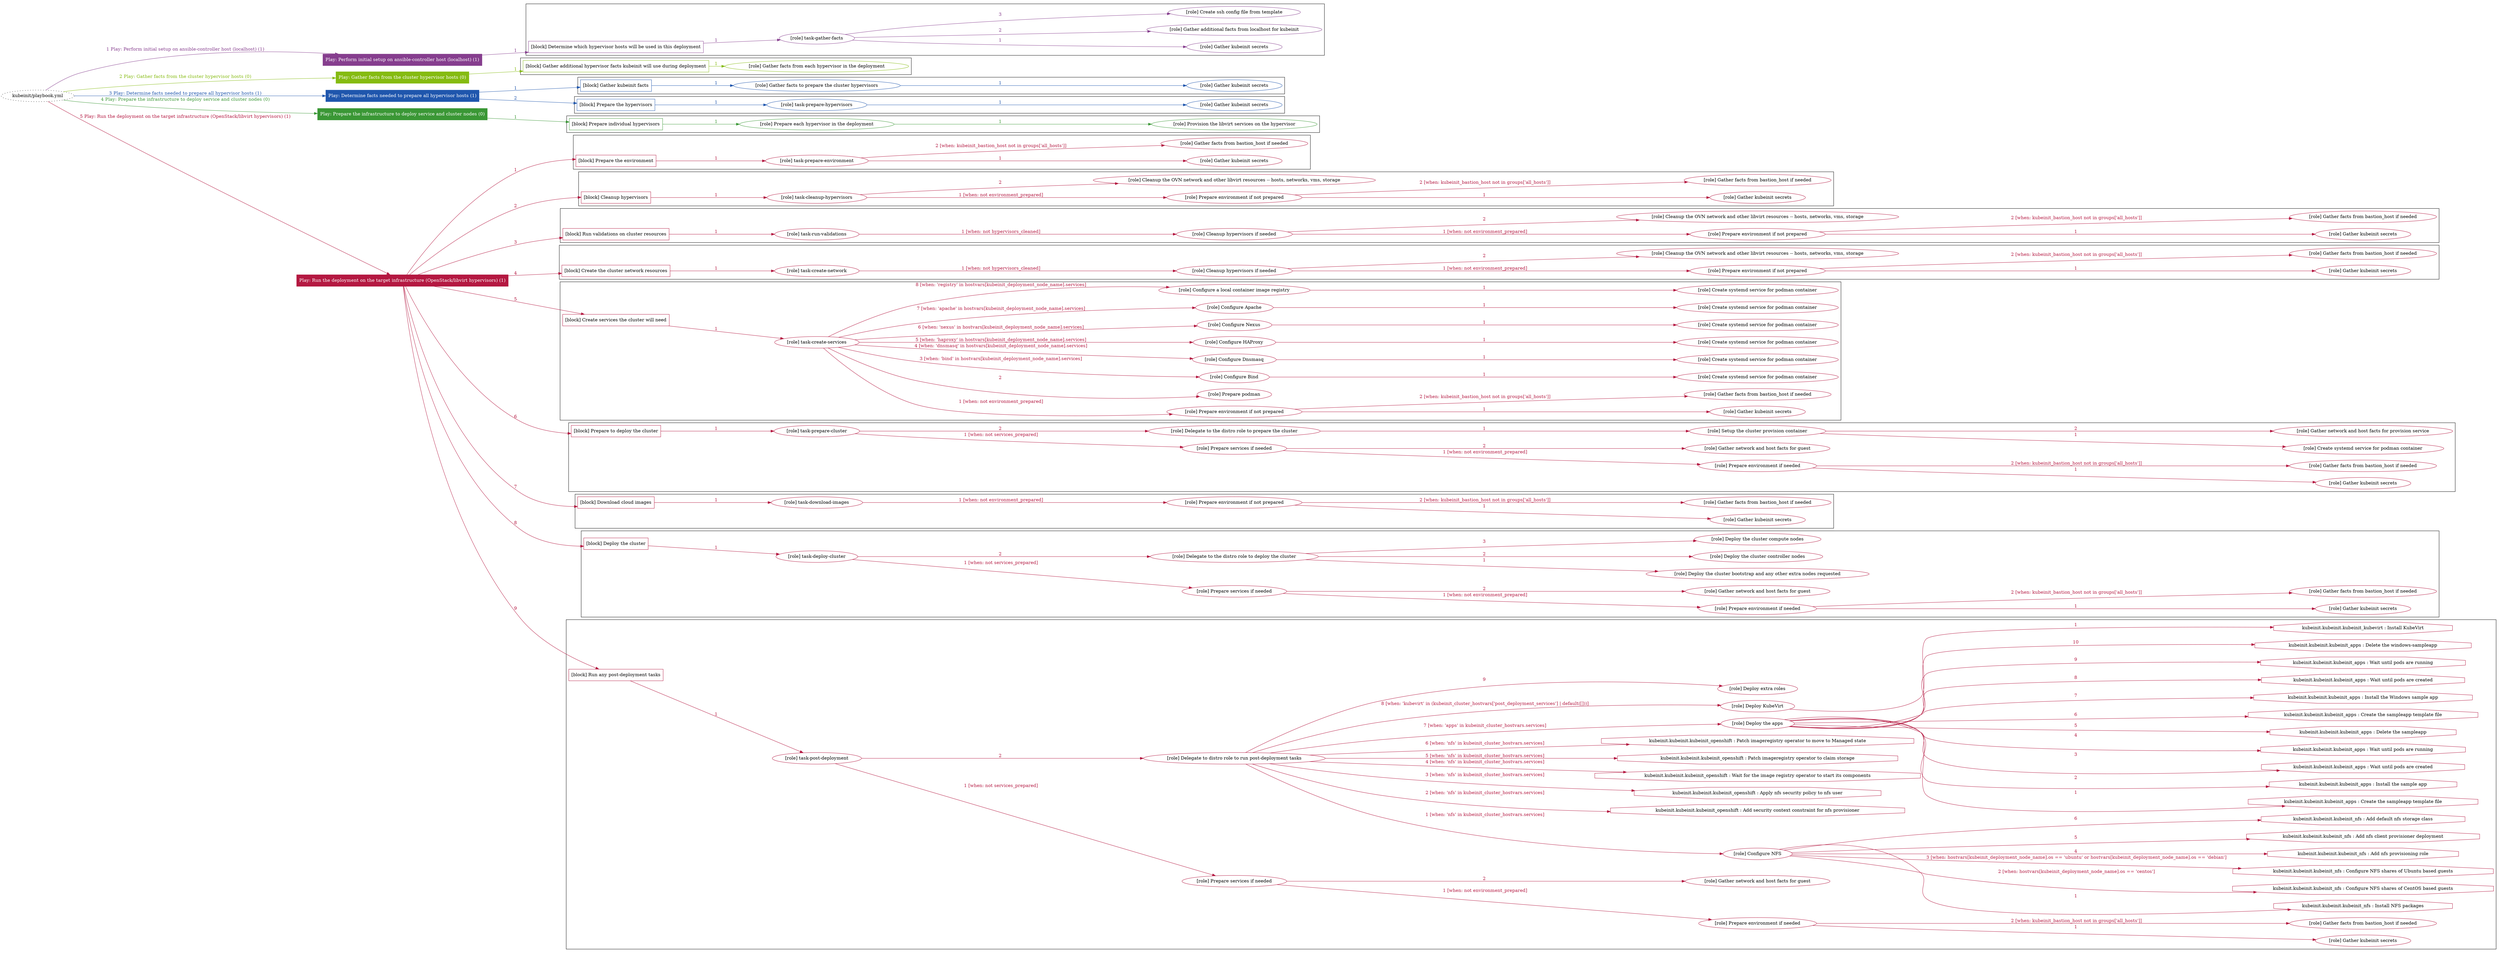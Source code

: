 digraph {
	graph [concentrate=true ordering=in rankdir=LR ratio=fill]
	edge [esep=5 sep=10]
	"kubeinit/playbook.yml" [URL="/home/runner/work/kubeinit/kubeinit/kubeinit/playbook.yml" id=playbook_27244638 style=dotted]
	"kubeinit/playbook.yml" -> play_de355a22 [label="1 Play: Perform initial setup on ansible-controller host (localhost) (1)" color="#863e8e" fontcolor="#863e8e" id=edge_play_de355a22 labeltooltip="1 Play: Perform initial setup on ansible-controller host (localhost) (1)" tooltip="1 Play: Perform initial setup on ansible-controller host (localhost) (1)"]
	subgraph "Play: Perform initial setup on ansible-controller host (localhost) (1)" {
		play_de355a22 [label="Play: Perform initial setup on ansible-controller host (localhost) (1)" URL="/home/runner/work/kubeinit/kubeinit/kubeinit/playbook.yml" color="#863e8e" fontcolor="#ffffff" id=play_de355a22 shape=box style=filled tooltip=localhost]
		play_de355a22 -> block_09d7fb5d [label=1 color="#863e8e" fontcolor="#863e8e" id=edge_block_09d7fb5d labeltooltip=1 tooltip=1]
		subgraph cluster_block_09d7fb5d {
			block_09d7fb5d [label="[block] Determine which hypervisor hosts will be used in this deployment" URL="/home/runner/work/kubeinit/kubeinit/kubeinit/playbook.yml" color="#863e8e" id=block_09d7fb5d labeltooltip="Determine which hypervisor hosts will be used in this deployment" shape=box tooltip="Determine which hypervisor hosts will be used in this deployment"]
			block_09d7fb5d -> role_9bbf6c99 [label="1 " color="#863e8e" fontcolor="#863e8e" id=edge_role_9bbf6c99 labeltooltip="1 " tooltip="1 "]
			subgraph "task-gather-facts" {
				role_9bbf6c99 [label="[role] task-gather-facts" URL="/home/runner/work/kubeinit/kubeinit/kubeinit/playbook.yml" color="#863e8e" id=role_9bbf6c99 tooltip="task-gather-facts"]
				role_9bbf6c99 -> role_e2190391 [label="1 " color="#863e8e" fontcolor="#863e8e" id=edge_role_e2190391 labeltooltip="1 " tooltip="1 "]
				subgraph "Gather kubeinit secrets" {
					role_e2190391 [label="[role] Gather kubeinit secrets" URL="/home/runner/.ansible/collections/ansible_collections/kubeinit/kubeinit/roles/kubeinit_prepare/tasks/build_hypervisors_group.yml" color="#863e8e" id=role_e2190391 tooltip="Gather kubeinit secrets"]
				}
				role_9bbf6c99 -> role_9ef3b4c6 [label="2 " color="#863e8e" fontcolor="#863e8e" id=edge_role_9ef3b4c6 labeltooltip="2 " tooltip="2 "]
				subgraph "Gather additional facts from localhost for kubeinit" {
					role_9ef3b4c6 [label="[role] Gather additional facts from localhost for kubeinit" URL="/home/runner/.ansible/collections/ansible_collections/kubeinit/kubeinit/roles/kubeinit_prepare/tasks/build_hypervisors_group.yml" color="#863e8e" id=role_9ef3b4c6 tooltip="Gather additional facts from localhost for kubeinit"]
				}
				role_9bbf6c99 -> role_eeef96a3 [label="3 " color="#863e8e" fontcolor="#863e8e" id=edge_role_eeef96a3 labeltooltip="3 " tooltip="3 "]
				subgraph "Create ssh config file from template" {
					role_eeef96a3 [label="[role] Create ssh config file from template" URL="/home/runner/.ansible/collections/ansible_collections/kubeinit/kubeinit/roles/kubeinit_prepare/tasks/build_hypervisors_group.yml" color="#863e8e" id=role_eeef96a3 tooltip="Create ssh config file from template"]
				}
			}
		}
	}
	"kubeinit/playbook.yml" -> play_0960af1c [label="2 Play: Gather facts from the cluster hypervisor hosts (0)" color="#85bb11" fontcolor="#85bb11" id=edge_play_0960af1c labeltooltip="2 Play: Gather facts from the cluster hypervisor hosts (0)" tooltip="2 Play: Gather facts from the cluster hypervisor hosts (0)"]
	subgraph "Play: Gather facts from the cluster hypervisor hosts (0)" {
		play_0960af1c [label="Play: Gather facts from the cluster hypervisor hosts (0)" URL="/home/runner/work/kubeinit/kubeinit/kubeinit/playbook.yml" color="#85bb11" fontcolor="#ffffff" id=play_0960af1c shape=box style=filled tooltip="Play: Gather facts from the cluster hypervisor hosts (0)"]
		play_0960af1c -> block_d188096c [label=1 color="#85bb11" fontcolor="#85bb11" id=edge_block_d188096c labeltooltip=1 tooltip=1]
		subgraph cluster_block_d188096c {
			block_d188096c [label="[block] Gather additional hypervisor facts kubeinit will use during deployment" URL="/home/runner/work/kubeinit/kubeinit/kubeinit/playbook.yml" color="#85bb11" id=block_d188096c labeltooltip="Gather additional hypervisor facts kubeinit will use during deployment" shape=box tooltip="Gather additional hypervisor facts kubeinit will use during deployment"]
			block_d188096c -> role_2fdc531e [label="1 " color="#85bb11" fontcolor="#85bb11" id=edge_role_2fdc531e labeltooltip="1 " tooltip="1 "]
			subgraph "Gather facts from each hypervisor in the deployment" {
				role_2fdc531e [label="[role] Gather facts from each hypervisor in the deployment" URL="/home/runner/work/kubeinit/kubeinit/kubeinit/playbook.yml" color="#85bb11" id=role_2fdc531e tooltip="Gather facts from each hypervisor in the deployment"]
			}
		}
	}
	"kubeinit/playbook.yml" -> play_182f92a8 [label="3 Play: Determine facts needed to prepare all hypervisor hosts (1)" color="#1f56ad" fontcolor="#1f56ad" id=edge_play_182f92a8 labeltooltip="3 Play: Determine facts needed to prepare all hypervisor hosts (1)" tooltip="3 Play: Determine facts needed to prepare all hypervisor hosts (1)"]
	subgraph "Play: Determine facts needed to prepare all hypervisor hosts (1)" {
		play_182f92a8 [label="Play: Determine facts needed to prepare all hypervisor hosts (1)" URL="/home/runner/work/kubeinit/kubeinit/kubeinit/playbook.yml" color="#1f56ad" fontcolor="#ffffff" id=play_182f92a8 shape=box style=filled tooltip=localhost]
		play_182f92a8 -> block_cdecf94f [label=1 color="#1f56ad" fontcolor="#1f56ad" id=edge_block_cdecf94f labeltooltip=1 tooltip=1]
		subgraph cluster_block_cdecf94f {
			block_cdecf94f [label="[block] Gather kubeinit facts" URL="/home/runner/work/kubeinit/kubeinit/kubeinit/playbook.yml" color="#1f56ad" id=block_cdecf94f labeltooltip="Gather kubeinit facts" shape=box tooltip="Gather kubeinit facts"]
			block_cdecf94f -> role_ab443f82 [label="1 " color="#1f56ad" fontcolor="#1f56ad" id=edge_role_ab443f82 labeltooltip="1 " tooltip="1 "]
			subgraph "Gather facts to prepare the cluster hypervisors" {
				role_ab443f82 [label="[role] Gather facts to prepare the cluster hypervisors" URL="/home/runner/work/kubeinit/kubeinit/kubeinit/playbook.yml" color="#1f56ad" id=role_ab443f82 tooltip="Gather facts to prepare the cluster hypervisors"]
				role_ab443f82 -> role_7eca9d90 [label="1 " color="#1f56ad" fontcolor="#1f56ad" id=edge_role_7eca9d90 labeltooltip="1 " tooltip="1 "]
				subgraph "Gather kubeinit secrets" {
					role_7eca9d90 [label="[role] Gather kubeinit secrets" URL="/home/runner/.ansible/collections/ansible_collections/kubeinit/kubeinit/roles/kubeinit_prepare/tasks/gather_kubeinit_facts.yml" color="#1f56ad" id=role_7eca9d90 tooltip="Gather kubeinit secrets"]
				}
			}
		}
		play_182f92a8 -> block_3ab26c14 [label=2 color="#1f56ad" fontcolor="#1f56ad" id=edge_block_3ab26c14 labeltooltip=2 tooltip=2]
		subgraph cluster_block_3ab26c14 {
			block_3ab26c14 [label="[block] Prepare the hypervisors" URL="/home/runner/work/kubeinit/kubeinit/kubeinit/playbook.yml" color="#1f56ad" id=block_3ab26c14 labeltooltip="Prepare the hypervisors" shape=box tooltip="Prepare the hypervisors"]
			block_3ab26c14 -> role_55b599f2 [label="1 " color="#1f56ad" fontcolor="#1f56ad" id=edge_role_55b599f2 labeltooltip="1 " tooltip="1 "]
			subgraph "task-prepare-hypervisors" {
				role_55b599f2 [label="[role] task-prepare-hypervisors" URL="/home/runner/work/kubeinit/kubeinit/kubeinit/playbook.yml" color="#1f56ad" id=role_55b599f2 tooltip="task-prepare-hypervisors"]
				role_55b599f2 -> role_a9a03c20 [label="1 " color="#1f56ad" fontcolor="#1f56ad" id=edge_role_a9a03c20 labeltooltip="1 " tooltip="1 "]
				subgraph "Gather kubeinit secrets" {
					role_a9a03c20 [label="[role] Gather kubeinit secrets" URL="/home/runner/.ansible/collections/ansible_collections/kubeinit/kubeinit/roles/kubeinit_prepare/tasks/gather_kubeinit_facts.yml" color="#1f56ad" id=role_a9a03c20 tooltip="Gather kubeinit secrets"]
				}
			}
		}
	}
	"kubeinit/playbook.yml" -> play_074f711b [label="4 Play: Prepare the infrastructure to deploy service and cluster nodes (0)" color="#3a9735" fontcolor="#3a9735" id=edge_play_074f711b labeltooltip="4 Play: Prepare the infrastructure to deploy service and cluster nodes (0)" tooltip="4 Play: Prepare the infrastructure to deploy service and cluster nodes (0)"]
	subgraph "Play: Prepare the infrastructure to deploy service and cluster nodes (0)" {
		play_074f711b [label="Play: Prepare the infrastructure to deploy service and cluster nodes (0)" URL="/home/runner/work/kubeinit/kubeinit/kubeinit/playbook.yml" color="#3a9735" fontcolor="#ffffff" id=play_074f711b shape=box style=filled tooltip="Play: Prepare the infrastructure to deploy service and cluster nodes (0)"]
		play_074f711b -> block_7d0ef28a [label=1 color="#3a9735" fontcolor="#3a9735" id=edge_block_7d0ef28a labeltooltip=1 tooltip=1]
		subgraph cluster_block_7d0ef28a {
			block_7d0ef28a [label="[block] Prepare individual hypervisors" URL="/home/runner/work/kubeinit/kubeinit/kubeinit/playbook.yml" color="#3a9735" id=block_7d0ef28a labeltooltip="Prepare individual hypervisors" shape=box tooltip="Prepare individual hypervisors"]
			block_7d0ef28a -> role_a56a11c9 [label="1 " color="#3a9735" fontcolor="#3a9735" id=edge_role_a56a11c9 labeltooltip="1 " tooltip="1 "]
			subgraph "Prepare each hypervisor in the deployment" {
				role_a56a11c9 [label="[role] Prepare each hypervisor in the deployment" URL="/home/runner/work/kubeinit/kubeinit/kubeinit/playbook.yml" color="#3a9735" id=role_a56a11c9 tooltip="Prepare each hypervisor in the deployment"]
				role_a56a11c9 -> role_72b134c6 [label="1 " color="#3a9735" fontcolor="#3a9735" id=edge_role_72b134c6 labeltooltip="1 " tooltip="1 "]
				subgraph "Provision the libvirt services on the hypervisor" {
					role_72b134c6 [label="[role] Provision the libvirt services on the hypervisor" URL="/home/runner/.ansible/collections/ansible_collections/kubeinit/kubeinit/roles/kubeinit_prepare/tasks/prepare_hypervisor.yml" color="#3a9735" id=role_72b134c6 tooltip="Provision the libvirt services on the hypervisor"]
				}
			}
		}
	}
	"kubeinit/playbook.yml" -> play_2c4987fd [label="5 Play: Run the deployment on the target infrastructure (OpenStack/libvirt hypervisors) (1)" color="#b41841" fontcolor="#b41841" id=edge_play_2c4987fd labeltooltip="5 Play: Run the deployment on the target infrastructure (OpenStack/libvirt hypervisors) (1)" tooltip="5 Play: Run the deployment on the target infrastructure (OpenStack/libvirt hypervisors) (1)"]
	subgraph "Play: Run the deployment on the target infrastructure (OpenStack/libvirt hypervisors) (1)" {
		play_2c4987fd [label="Play: Run the deployment on the target infrastructure (OpenStack/libvirt hypervisors) (1)" URL="/home/runner/work/kubeinit/kubeinit/kubeinit/playbook.yml" color="#b41841" fontcolor="#ffffff" id=play_2c4987fd shape=box style=filled tooltip=localhost]
		play_2c4987fd -> block_4a231a97 [label=1 color="#b41841" fontcolor="#b41841" id=edge_block_4a231a97 labeltooltip=1 tooltip=1]
		subgraph cluster_block_4a231a97 {
			block_4a231a97 [label="[block] Prepare the environment" URL="/home/runner/work/kubeinit/kubeinit/kubeinit/playbook.yml" color="#b41841" id=block_4a231a97 labeltooltip="Prepare the environment" shape=box tooltip="Prepare the environment"]
			block_4a231a97 -> role_df84a50d [label="1 " color="#b41841" fontcolor="#b41841" id=edge_role_df84a50d labeltooltip="1 " tooltip="1 "]
			subgraph "task-prepare-environment" {
				role_df84a50d [label="[role] task-prepare-environment" URL="/home/runner/work/kubeinit/kubeinit/kubeinit/playbook.yml" color="#b41841" id=role_df84a50d tooltip="task-prepare-environment"]
				role_df84a50d -> role_ada64577 [label="1 " color="#b41841" fontcolor="#b41841" id=edge_role_ada64577 labeltooltip="1 " tooltip="1 "]
				subgraph "Gather kubeinit secrets" {
					role_ada64577 [label="[role] Gather kubeinit secrets" URL="/home/runner/.ansible/collections/ansible_collections/kubeinit/kubeinit/roles/kubeinit_prepare/tasks/gather_kubeinit_facts.yml" color="#b41841" id=role_ada64577 tooltip="Gather kubeinit secrets"]
				}
				role_df84a50d -> role_0562abf6 [label="2 [when: kubeinit_bastion_host not in groups['all_hosts']]" color="#b41841" fontcolor="#b41841" id=edge_role_0562abf6 labeltooltip="2 [when: kubeinit_bastion_host not in groups['all_hosts']]" tooltip="2 [when: kubeinit_bastion_host not in groups['all_hosts']]"]
				subgraph "Gather facts from bastion_host if needed" {
					role_0562abf6 [label="[role] Gather facts from bastion_host if needed" URL="/home/runner/.ansible/collections/ansible_collections/kubeinit/kubeinit/roles/kubeinit_prepare/tasks/main.yml" color="#b41841" id=role_0562abf6 tooltip="Gather facts from bastion_host if needed"]
				}
			}
		}
		play_2c4987fd -> block_25a432fb [label=2 color="#b41841" fontcolor="#b41841" id=edge_block_25a432fb labeltooltip=2 tooltip=2]
		subgraph cluster_block_25a432fb {
			block_25a432fb [label="[block] Cleanup hypervisors" URL="/home/runner/work/kubeinit/kubeinit/kubeinit/playbook.yml" color="#b41841" id=block_25a432fb labeltooltip="Cleanup hypervisors" shape=box tooltip="Cleanup hypervisors"]
			block_25a432fb -> role_6e4acecf [label="1 " color="#b41841" fontcolor="#b41841" id=edge_role_6e4acecf labeltooltip="1 " tooltip="1 "]
			subgraph "task-cleanup-hypervisors" {
				role_6e4acecf [label="[role] task-cleanup-hypervisors" URL="/home/runner/work/kubeinit/kubeinit/kubeinit/playbook.yml" color="#b41841" id=role_6e4acecf tooltip="task-cleanup-hypervisors"]
				role_6e4acecf -> role_465e80e1 [label="1 [when: not environment_prepared]" color="#b41841" fontcolor="#b41841" id=edge_role_465e80e1 labeltooltip="1 [when: not environment_prepared]" tooltip="1 [when: not environment_prepared]"]
				subgraph "Prepare environment if not prepared" {
					role_465e80e1 [label="[role] Prepare environment if not prepared" URL="/home/runner/.ansible/collections/ansible_collections/kubeinit/kubeinit/roles/kubeinit_libvirt/tasks/cleanup_hypervisors.yml" color="#b41841" id=role_465e80e1 tooltip="Prepare environment if not prepared"]
					role_465e80e1 -> role_6c68a266 [label="1 " color="#b41841" fontcolor="#b41841" id=edge_role_6c68a266 labeltooltip="1 " tooltip="1 "]
					subgraph "Gather kubeinit secrets" {
						role_6c68a266 [label="[role] Gather kubeinit secrets" URL="/home/runner/.ansible/collections/ansible_collections/kubeinit/kubeinit/roles/kubeinit_prepare/tasks/gather_kubeinit_facts.yml" color="#b41841" id=role_6c68a266 tooltip="Gather kubeinit secrets"]
					}
					role_465e80e1 -> role_de66b2ee [label="2 [when: kubeinit_bastion_host not in groups['all_hosts']]" color="#b41841" fontcolor="#b41841" id=edge_role_de66b2ee labeltooltip="2 [when: kubeinit_bastion_host not in groups['all_hosts']]" tooltip="2 [when: kubeinit_bastion_host not in groups['all_hosts']]"]
					subgraph "Gather facts from bastion_host if needed" {
						role_de66b2ee [label="[role] Gather facts from bastion_host if needed" URL="/home/runner/.ansible/collections/ansible_collections/kubeinit/kubeinit/roles/kubeinit_prepare/tasks/main.yml" color="#b41841" id=role_de66b2ee tooltip="Gather facts from bastion_host if needed"]
					}
				}
				role_6e4acecf -> role_ce180b33 [label="2 " color="#b41841" fontcolor="#b41841" id=edge_role_ce180b33 labeltooltip="2 " tooltip="2 "]
				subgraph "Cleanup the OVN network and other libvirt resources -- hosts, networks, vms, storage" {
					role_ce180b33 [label="[role] Cleanup the OVN network and other libvirt resources -- hosts, networks, vms, storage" URL="/home/runner/.ansible/collections/ansible_collections/kubeinit/kubeinit/roles/kubeinit_libvirt/tasks/cleanup_hypervisors.yml" color="#b41841" id=role_ce180b33 tooltip="Cleanup the OVN network and other libvirt resources -- hosts, networks, vms, storage"]
				}
			}
		}
		play_2c4987fd -> block_8d3ff471 [label=3 color="#b41841" fontcolor="#b41841" id=edge_block_8d3ff471 labeltooltip=3 tooltip=3]
		subgraph cluster_block_8d3ff471 {
			block_8d3ff471 [label="[block] Run validations on cluster resources" URL="/home/runner/work/kubeinit/kubeinit/kubeinit/playbook.yml" color="#b41841" id=block_8d3ff471 labeltooltip="Run validations on cluster resources" shape=box tooltip="Run validations on cluster resources"]
			block_8d3ff471 -> role_c91940b5 [label="1 " color="#b41841" fontcolor="#b41841" id=edge_role_c91940b5 labeltooltip="1 " tooltip="1 "]
			subgraph "task-run-validations" {
				role_c91940b5 [label="[role] task-run-validations" URL="/home/runner/work/kubeinit/kubeinit/kubeinit/playbook.yml" color="#b41841" id=role_c91940b5 tooltip="task-run-validations"]
				role_c91940b5 -> role_8483b36b [label="1 [when: not hypervisors_cleaned]" color="#b41841" fontcolor="#b41841" id=edge_role_8483b36b labeltooltip="1 [when: not hypervisors_cleaned]" tooltip="1 [when: not hypervisors_cleaned]"]
				subgraph "Cleanup hypervisors if needed" {
					role_8483b36b [label="[role] Cleanup hypervisors if needed" URL="/home/runner/.ansible/collections/ansible_collections/kubeinit/kubeinit/roles/kubeinit_validations/tasks/main.yml" color="#b41841" id=role_8483b36b tooltip="Cleanup hypervisors if needed"]
					role_8483b36b -> role_2f8cedb8 [label="1 [when: not environment_prepared]" color="#b41841" fontcolor="#b41841" id=edge_role_2f8cedb8 labeltooltip="1 [when: not environment_prepared]" tooltip="1 [when: not environment_prepared]"]
					subgraph "Prepare environment if not prepared" {
						role_2f8cedb8 [label="[role] Prepare environment if not prepared" URL="/home/runner/.ansible/collections/ansible_collections/kubeinit/kubeinit/roles/kubeinit_libvirt/tasks/cleanup_hypervisors.yml" color="#b41841" id=role_2f8cedb8 tooltip="Prepare environment if not prepared"]
						role_2f8cedb8 -> role_5a5fa704 [label="1 " color="#b41841" fontcolor="#b41841" id=edge_role_5a5fa704 labeltooltip="1 " tooltip="1 "]
						subgraph "Gather kubeinit secrets" {
							role_5a5fa704 [label="[role] Gather kubeinit secrets" URL="/home/runner/.ansible/collections/ansible_collections/kubeinit/kubeinit/roles/kubeinit_prepare/tasks/gather_kubeinit_facts.yml" color="#b41841" id=role_5a5fa704 tooltip="Gather kubeinit secrets"]
						}
						role_2f8cedb8 -> role_1f4c6166 [label="2 [when: kubeinit_bastion_host not in groups['all_hosts']]" color="#b41841" fontcolor="#b41841" id=edge_role_1f4c6166 labeltooltip="2 [when: kubeinit_bastion_host not in groups['all_hosts']]" tooltip="2 [when: kubeinit_bastion_host not in groups['all_hosts']]"]
						subgraph "Gather facts from bastion_host if needed" {
							role_1f4c6166 [label="[role] Gather facts from bastion_host if needed" URL="/home/runner/.ansible/collections/ansible_collections/kubeinit/kubeinit/roles/kubeinit_prepare/tasks/main.yml" color="#b41841" id=role_1f4c6166 tooltip="Gather facts from bastion_host if needed"]
						}
					}
					role_8483b36b -> role_d7b71dc4 [label="2 " color="#b41841" fontcolor="#b41841" id=edge_role_d7b71dc4 labeltooltip="2 " tooltip="2 "]
					subgraph "Cleanup the OVN network and other libvirt resources -- hosts, networks, vms, storage" {
						role_d7b71dc4 [label="[role] Cleanup the OVN network and other libvirt resources -- hosts, networks, vms, storage" URL="/home/runner/.ansible/collections/ansible_collections/kubeinit/kubeinit/roles/kubeinit_libvirt/tasks/cleanup_hypervisors.yml" color="#b41841" id=role_d7b71dc4 tooltip="Cleanup the OVN network and other libvirt resources -- hosts, networks, vms, storage"]
					}
				}
			}
		}
		play_2c4987fd -> block_9b2986e9 [label=4 color="#b41841" fontcolor="#b41841" id=edge_block_9b2986e9 labeltooltip=4 tooltip=4]
		subgraph cluster_block_9b2986e9 {
			block_9b2986e9 [label="[block] Create the cluster network resources" URL="/home/runner/work/kubeinit/kubeinit/kubeinit/playbook.yml" color="#b41841" id=block_9b2986e9 labeltooltip="Create the cluster network resources" shape=box tooltip="Create the cluster network resources"]
			block_9b2986e9 -> role_8b62be31 [label="1 " color="#b41841" fontcolor="#b41841" id=edge_role_8b62be31 labeltooltip="1 " tooltip="1 "]
			subgraph "task-create-network" {
				role_8b62be31 [label="[role] task-create-network" URL="/home/runner/work/kubeinit/kubeinit/kubeinit/playbook.yml" color="#b41841" id=role_8b62be31 tooltip="task-create-network"]
				role_8b62be31 -> role_dfc882a3 [label="1 [when: not hypervisors_cleaned]" color="#b41841" fontcolor="#b41841" id=edge_role_dfc882a3 labeltooltip="1 [when: not hypervisors_cleaned]" tooltip="1 [when: not hypervisors_cleaned]"]
				subgraph "Cleanup hypervisors if needed" {
					role_dfc882a3 [label="[role] Cleanup hypervisors if needed" URL="/home/runner/.ansible/collections/ansible_collections/kubeinit/kubeinit/roles/kubeinit_libvirt/tasks/create_network.yml" color="#b41841" id=role_dfc882a3 tooltip="Cleanup hypervisors if needed"]
					role_dfc882a3 -> role_ff35d5bc [label="1 [when: not environment_prepared]" color="#b41841" fontcolor="#b41841" id=edge_role_ff35d5bc labeltooltip="1 [when: not environment_prepared]" tooltip="1 [when: not environment_prepared]"]
					subgraph "Prepare environment if not prepared" {
						role_ff35d5bc [label="[role] Prepare environment if not prepared" URL="/home/runner/.ansible/collections/ansible_collections/kubeinit/kubeinit/roles/kubeinit_libvirt/tasks/cleanup_hypervisors.yml" color="#b41841" id=role_ff35d5bc tooltip="Prepare environment if not prepared"]
						role_ff35d5bc -> role_961c4536 [label="1 " color="#b41841" fontcolor="#b41841" id=edge_role_961c4536 labeltooltip="1 " tooltip="1 "]
						subgraph "Gather kubeinit secrets" {
							role_961c4536 [label="[role] Gather kubeinit secrets" URL="/home/runner/.ansible/collections/ansible_collections/kubeinit/kubeinit/roles/kubeinit_prepare/tasks/gather_kubeinit_facts.yml" color="#b41841" id=role_961c4536 tooltip="Gather kubeinit secrets"]
						}
						role_ff35d5bc -> role_b4383e52 [label="2 [when: kubeinit_bastion_host not in groups['all_hosts']]" color="#b41841" fontcolor="#b41841" id=edge_role_b4383e52 labeltooltip="2 [when: kubeinit_bastion_host not in groups['all_hosts']]" tooltip="2 [when: kubeinit_bastion_host not in groups['all_hosts']]"]
						subgraph "Gather facts from bastion_host if needed" {
							role_b4383e52 [label="[role] Gather facts from bastion_host if needed" URL="/home/runner/.ansible/collections/ansible_collections/kubeinit/kubeinit/roles/kubeinit_prepare/tasks/main.yml" color="#b41841" id=role_b4383e52 tooltip="Gather facts from bastion_host if needed"]
						}
					}
					role_dfc882a3 -> role_cb948925 [label="2 " color="#b41841" fontcolor="#b41841" id=edge_role_cb948925 labeltooltip="2 " tooltip="2 "]
					subgraph "Cleanup the OVN network and other libvirt resources -- hosts, networks, vms, storage" {
						role_cb948925 [label="[role] Cleanup the OVN network and other libvirt resources -- hosts, networks, vms, storage" URL="/home/runner/.ansible/collections/ansible_collections/kubeinit/kubeinit/roles/kubeinit_libvirt/tasks/cleanup_hypervisors.yml" color="#b41841" id=role_cb948925 tooltip="Cleanup the OVN network and other libvirt resources -- hosts, networks, vms, storage"]
					}
				}
			}
		}
		play_2c4987fd -> block_c081df9a [label=5 color="#b41841" fontcolor="#b41841" id=edge_block_c081df9a labeltooltip=5 tooltip=5]
		subgraph cluster_block_c081df9a {
			block_c081df9a [label="[block] Create services the cluster will need" URL="/home/runner/work/kubeinit/kubeinit/kubeinit/playbook.yml" color="#b41841" id=block_c081df9a labeltooltip="Create services the cluster will need" shape=box tooltip="Create services the cluster will need"]
			block_c081df9a -> role_bb30a967 [label="1 " color="#b41841" fontcolor="#b41841" id=edge_role_bb30a967 labeltooltip="1 " tooltip="1 "]
			subgraph "task-create-services" {
				role_bb30a967 [label="[role] task-create-services" URL="/home/runner/work/kubeinit/kubeinit/kubeinit/playbook.yml" color="#b41841" id=role_bb30a967 tooltip="task-create-services"]
				role_bb30a967 -> role_4ff38f0e [label="1 [when: not environment_prepared]" color="#b41841" fontcolor="#b41841" id=edge_role_4ff38f0e labeltooltip="1 [when: not environment_prepared]" tooltip="1 [when: not environment_prepared]"]
				subgraph "Prepare environment if not prepared" {
					role_4ff38f0e [label="[role] Prepare environment if not prepared" URL="/home/runner/.ansible/collections/ansible_collections/kubeinit/kubeinit/roles/kubeinit_services/tasks/main.yml" color="#b41841" id=role_4ff38f0e tooltip="Prepare environment if not prepared"]
					role_4ff38f0e -> role_69994074 [label="1 " color="#b41841" fontcolor="#b41841" id=edge_role_69994074 labeltooltip="1 " tooltip="1 "]
					subgraph "Gather kubeinit secrets" {
						role_69994074 [label="[role] Gather kubeinit secrets" URL="/home/runner/.ansible/collections/ansible_collections/kubeinit/kubeinit/roles/kubeinit_prepare/tasks/gather_kubeinit_facts.yml" color="#b41841" id=role_69994074 tooltip="Gather kubeinit secrets"]
					}
					role_4ff38f0e -> role_66008934 [label="2 [when: kubeinit_bastion_host not in groups['all_hosts']]" color="#b41841" fontcolor="#b41841" id=edge_role_66008934 labeltooltip="2 [when: kubeinit_bastion_host not in groups['all_hosts']]" tooltip="2 [when: kubeinit_bastion_host not in groups['all_hosts']]"]
					subgraph "Gather facts from bastion_host if needed" {
						role_66008934 [label="[role] Gather facts from bastion_host if needed" URL="/home/runner/.ansible/collections/ansible_collections/kubeinit/kubeinit/roles/kubeinit_prepare/tasks/main.yml" color="#b41841" id=role_66008934 tooltip="Gather facts from bastion_host if needed"]
					}
				}
				role_bb30a967 -> role_32394373 [label="2 " color="#b41841" fontcolor="#b41841" id=edge_role_32394373 labeltooltip="2 " tooltip="2 "]
				subgraph "Prepare podman" {
					role_32394373 [label="[role] Prepare podman" URL="/home/runner/.ansible/collections/ansible_collections/kubeinit/kubeinit/roles/kubeinit_services/tasks/00_create_service_pod.yml" color="#b41841" id=role_32394373 tooltip="Prepare podman"]
				}
				role_bb30a967 -> role_6a919b60 [label="3 [when: 'bind' in hostvars[kubeinit_deployment_node_name].services]" color="#b41841" fontcolor="#b41841" id=edge_role_6a919b60 labeltooltip="3 [when: 'bind' in hostvars[kubeinit_deployment_node_name].services]" tooltip="3 [when: 'bind' in hostvars[kubeinit_deployment_node_name].services]"]
				subgraph "Configure Bind" {
					role_6a919b60 [label="[role] Configure Bind" URL="/home/runner/.ansible/collections/ansible_collections/kubeinit/kubeinit/roles/kubeinit_services/tasks/start_services_containers.yml" color="#b41841" id=role_6a919b60 tooltip="Configure Bind"]
					role_6a919b60 -> role_00476268 [label="1 " color="#b41841" fontcolor="#b41841" id=edge_role_00476268 labeltooltip="1 " tooltip="1 "]
					subgraph "Create systemd service for podman container" {
						role_00476268 [label="[role] Create systemd service for podman container" URL="/home/runner/.ansible/collections/ansible_collections/kubeinit/kubeinit/roles/kubeinit_bind/tasks/main.yml" color="#b41841" id=role_00476268 tooltip="Create systemd service for podman container"]
					}
				}
				role_bb30a967 -> role_7144a158 [label="4 [when: 'dnsmasq' in hostvars[kubeinit_deployment_node_name].services]" color="#b41841" fontcolor="#b41841" id=edge_role_7144a158 labeltooltip="4 [when: 'dnsmasq' in hostvars[kubeinit_deployment_node_name].services]" tooltip="4 [when: 'dnsmasq' in hostvars[kubeinit_deployment_node_name].services]"]
				subgraph "Configure Dnsmasq" {
					role_7144a158 [label="[role] Configure Dnsmasq" URL="/home/runner/.ansible/collections/ansible_collections/kubeinit/kubeinit/roles/kubeinit_services/tasks/start_services_containers.yml" color="#b41841" id=role_7144a158 tooltip="Configure Dnsmasq"]
					role_7144a158 -> role_e0b81518 [label="1 " color="#b41841" fontcolor="#b41841" id=edge_role_e0b81518 labeltooltip="1 " tooltip="1 "]
					subgraph "Create systemd service for podman container" {
						role_e0b81518 [label="[role] Create systemd service for podman container" URL="/home/runner/.ansible/collections/ansible_collections/kubeinit/kubeinit/roles/kubeinit_dnsmasq/tasks/main.yml" color="#b41841" id=role_e0b81518 tooltip="Create systemd service for podman container"]
					}
				}
				role_bb30a967 -> role_d90da2e2 [label="5 [when: 'haproxy' in hostvars[kubeinit_deployment_node_name].services]" color="#b41841" fontcolor="#b41841" id=edge_role_d90da2e2 labeltooltip="5 [when: 'haproxy' in hostvars[kubeinit_deployment_node_name].services]" tooltip="5 [when: 'haproxy' in hostvars[kubeinit_deployment_node_name].services]"]
				subgraph "Configure HAProxy" {
					role_d90da2e2 [label="[role] Configure HAProxy" URL="/home/runner/.ansible/collections/ansible_collections/kubeinit/kubeinit/roles/kubeinit_services/tasks/start_services_containers.yml" color="#b41841" id=role_d90da2e2 tooltip="Configure HAProxy"]
					role_d90da2e2 -> role_87d4d12e [label="1 " color="#b41841" fontcolor="#b41841" id=edge_role_87d4d12e labeltooltip="1 " tooltip="1 "]
					subgraph "Create systemd service for podman container" {
						role_87d4d12e [label="[role] Create systemd service for podman container" URL="/home/runner/.ansible/collections/ansible_collections/kubeinit/kubeinit/roles/kubeinit_haproxy/tasks/main.yml" color="#b41841" id=role_87d4d12e tooltip="Create systemd service for podman container"]
					}
				}
				role_bb30a967 -> role_5766aa0c [label="6 [when: 'nexus' in hostvars[kubeinit_deployment_node_name].services]" color="#b41841" fontcolor="#b41841" id=edge_role_5766aa0c labeltooltip="6 [when: 'nexus' in hostvars[kubeinit_deployment_node_name].services]" tooltip="6 [when: 'nexus' in hostvars[kubeinit_deployment_node_name].services]"]
				subgraph "Configure Nexus" {
					role_5766aa0c [label="[role] Configure Nexus" URL="/home/runner/.ansible/collections/ansible_collections/kubeinit/kubeinit/roles/kubeinit_services/tasks/start_services_containers.yml" color="#b41841" id=role_5766aa0c tooltip="Configure Nexus"]
					role_5766aa0c -> role_4e44b1a1 [label="1 " color="#b41841" fontcolor="#b41841" id=edge_role_4e44b1a1 labeltooltip="1 " tooltip="1 "]
					subgraph "Create systemd service for podman container" {
						role_4e44b1a1 [label="[role] Create systemd service for podman container" URL="/home/runner/.ansible/collections/ansible_collections/kubeinit/kubeinit/roles/kubeinit_nexus/tasks/main.yml" color="#b41841" id=role_4e44b1a1 tooltip="Create systemd service for podman container"]
					}
				}
				role_bb30a967 -> role_6896d779 [label="7 [when: 'apache' in hostvars[kubeinit_deployment_node_name].services]" color="#b41841" fontcolor="#b41841" id=edge_role_6896d779 labeltooltip="7 [when: 'apache' in hostvars[kubeinit_deployment_node_name].services]" tooltip="7 [when: 'apache' in hostvars[kubeinit_deployment_node_name].services]"]
				subgraph "Configure Apache" {
					role_6896d779 [label="[role] Configure Apache" URL="/home/runner/.ansible/collections/ansible_collections/kubeinit/kubeinit/roles/kubeinit_services/tasks/start_services_containers.yml" color="#b41841" id=role_6896d779 tooltip="Configure Apache"]
					role_6896d779 -> role_4c8eec8a [label="1 " color="#b41841" fontcolor="#b41841" id=edge_role_4c8eec8a labeltooltip="1 " tooltip="1 "]
					subgraph "Create systemd service for podman container" {
						role_4c8eec8a [label="[role] Create systemd service for podman container" URL="/home/runner/.ansible/collections/ansible_collections/kubeinit/kubeinit/roles/kubeinit_apache/tasks/main.yml" color="#b41841" id=role_4c8eec8a tooltip="Create systemd service for podman container"]
					}
				}
				role_bb30a967 -> role_5e3db43a [label="8 [when: 'registry' in hostvars[kubeinit_deployment_node_name].services]" color="#b41841" fontcolor="#b41841" id=edge_role_5e3db43a labeltooltip="8 [when: 'registry' in hostvars[kubeinit_deployment_node_name].services]" tooltip="8 [when: 'registry' in hostvars[kubeinit_deployment_node_name].services]"]
				subgraph "Configure a local container image registry" {
					role_5e3db43a [label="[role] Configure a local container image registry" URL="/home/runner/.ansible/collections/ansible_collections/kubeinit/kubeinit/roles/kubeinit_services/tasks/start_services_containers.yml" color="#b41841" id=role_5e3db43a tooltip="Configure a local container image registry"]
					role_5e3db43a -> role_71a9106c [label="1 " color="#b41841" fontcolor="#b41841" id=edge_role_71a9106c labeltooltip="1 " tooltip="1 "]
					subgraph "Create systemd service for podman container" {
						role_71a9106c [label="[role] Create systemd service for podman container" URL="/home/runner/.ansible/collections/ansible_collections/kubeinit/kubeinit/roles/kubeinit_registry/tasks/main.yml" color="#b41841" id=role_71a9106c tooltip="Create systemd service for podman container"]
					}
				}
			}
		}
		play_2c4987fd -> block_65fe379f [label=6 color="#b41841" fontcolor="#b41841" id=edge_block_65fe379f labeltooltip=6 tooltip=6]
		subgraph cluster_block_65fe379f {
			block_65fe379f [label="[block] Prepare to deploy the cluster" URL="/home/runner/work/kubeinit/kubeinit/kubeinit/playbook.yml" color="#b41841" id=block_65fe379f labeltooltip="Prepare to deploy the cluster" shape=box tooltip="Prepare to deploy the cluster"]
			block_65fe379f -> role_63dd6b95 [label="1 " color="#b41841" fontcolor="#b41841" id=edge_role_63dd6b95 labeltooltip="1 " tooltip="1 "]
			subgraph "task-prepare-cluster" {
				role_63dd6b95 [label="[role] task-prepare-cluster" URL="/home/runner/work/kubeinit/kubeinit/kubeinit/playbook.yml" color="#b41841" id=role_63dd6b95 tooltip="task-prepare-cluster"]
				role_63dd6b95 -> role_52ed450c [label="1 [when: not services_prepared]" color="#b41841" fontcolor="#b41841" id=edge_role_52ed450c labeltooltip="1 [when: not services_prepared]" tooltip="1 [when: not services_prepared]"]
				subgraph "Prepare services if needed" {
					role_52ed450c [label="[role] Prepare services if needed" URL="/home/runner/.ansible/collections/ansible_collections/kubeinit/kubeinit/roles/kubeinit_prepare/tasks/prepare_cluster.yml" color="#b41841" id=role_52ed450c tooltip="Prepare services if needed"]
					role_52ed450c -> role_80175e35 [label="1 [when: not environment_prepared]" color="#b41841" fontcolor="#b41841" id=edge_role_80175e35 labeltooltip="1 [when: not environment_prepared]" tooltip="1 [when: not environment_prepared]"]
					subgraph "Prepare environment if needed" {
						role_80175e35 [label="[role] Prepare environment if needed" URL="/home/runner/.ansible/collections/ansible_collections/kubeinit/kubeinit/roles/kubeinit_services/tasks/prepare_services.yml" color="#b41841" id=role_80175e35 tooltip="Prepare environment if needed"]
						role_80175e35 -> role_4016bcab [label="1 " color="#b41841" fontcolor="#b41841" id=edge_role_4016bcab labeltooltip="1 " tooltip="1 "]
						subgraph "Gather kubeinit secrets" {
							role_4016bcab [label="[role] Gather kubeinit secrets" URL="/home/runner/.ansible/collections/ansible_collections/kubeinit/kubeinit/roles/kubeinit_prepare/tasks/gather_kubeinit_facts.yml" color="#b41841" id=role_4016bcab tooltip="Gather kubeinit secrets"]
						}
						role_80175e35 -> role_c6efbb83 [label="2 [when: kubeinit_bastion_host not in groups['all_hosts']]" color="#b41841" fontcolor="#b41841" id=edge_role_c6efbb83 labeltooltip="2 [when: kubeinit_bastion_host not in groups['all_hosts']]" tooltip="2 [when: kubeinit_bastion_host not in groups['all_hosts']]"]
						subgraph "Gather facts from bastion_host if needed" {
							role_c6efbb83 [label="[role] Gather facts from bastion_host if needed" URL="/home/runner/.ansible/collections/ansible_collections/kubeinit/kubeinit/roles/kubeinit_prepare/tasks/main.yml" color="#b41841" id=role_c6efbb83 tooltip="Gather facts from bastion_host if needed"]
						}
					}
					role_52ed450c -> role_520eb64c [label="2 " color="#b41841" fontcolor="#b41841" id=edge_role_520eb64c labeltooltip="2 " tooltip="2 "]
					subgraph "Gather network and host facts for guest" {
						role_520eb64c [label="[role] Gather network and host facts for guest" URL="/home/runner/.ansible/collections/ansible_collections/kubeinit/kubeinit/roles/kubeinit_services/tasks/prepare_services.yml" color="#b41841" id=role_520eb64c tooltip="Gather network and host facts for guest"]
					}
				}
				role_63dd6b95 -> role_12070e35 [label="2 " color="#b41841" fontcolor="#b41841" id=edge_role_12070e35 labeltooltip="2 " tooltip="2 "]
				subgraph "Delegate to the distro role to prepare the cluster" {
					role_12070e35 [label="[role] Delegate to the distro role to prepare the cluster" URL="/home/runner/.ansible/collections/ansible_collections/kubeinit/kubeinit/roles/kubeinit_prepare/tasks/prepare_cluster.yml" color="#b41841" id=role_12070e35 tooltip="Delegate to the distro role to prepare the cluster"]
					role_12070e35 -> role_b6c363d7 [label="1 " color="#b41841" fontcolor="#b41841" id=edge_role_b6c363d7 labeltooltip="1 " tooltip="1 "]
					subgraph "Setup the cluster provision container" {
						role_b6c363d7 [label="[role] Setup the cluster provision container" URL="/home/runner/.ansible/collections/ansible_collections/kubeinit/kubeinit/roles/kubeinit_openshift/tasks/prepare_cluster.yml" color="#b41841" id=role_b6c363d7 tooltip="Setup the cluster provision container"]
						role_b6c363d7 -> role_a0dfa762 [label="1 " color="#b41841" fontcolor="#b41841" id=edge_role_a0dfa762 labeltooltip="1 " tooltip="1 "]
						subgraph "Create systemd service for podman container" {
							role_a0dfa762 [label="[role] Create systemd service for podman container" URL="/home/runner/.ansible/collections/ansible_collections/kubeinit/kubeinit/roles/kubeinit_services/tasks/create_provision_container.yml" color="#b41841" id=role_a0dfa762 tooltip="Create systemd service for podman container"]
						}
						role_b6c363d7 -> role_999b5e20 [label="2 " color="#b41841" fontcolor="#b41841" id=edge_role_999b5e20 labeltooltip="2 " tooltip="2 "]
						subgraph "Gather network and host facts for provision service" {
							role_999b5e20 [label="[role] Gather network and host facts for provision service" URL="/home/runner/.ansible/collections/ansible_collections/kubeinit/kubeinit/roles/kubeinit_services/tasks/create_provision_container.yml" color="#b41841" id=role_999b5e20 tooltip="Gather network and host facts for provision service"]
						}
					}
				}
			}
		}
		play_2c4987fd -> block_75deb26f [label=7 color="#b41841" fontcolor="#b41841" id=edge_block_75deb26f labeltooltip=7 tooltip=7]
		subgraph cluster_block_75deb26f {
			block_75deb26f [label="[block] Download cloud images" URL="/home/runner/work/kubeinit/kubeinit/kubeinit/playbook.yml" color="#b41841" id=block_75deb26f labeltooltip="Download cloud images" shape=box tooltip="Download cloud images"]
			block_75deb26f -> role_bcc77d25 [label="1 " color="#b41841" fontcolor="#b41841" id=edge_role_bcc77d25 labeltooltip="1 " tooltip="1 "]
			subgraph "task-download-images" {
				role_bcc77d25 [label="[role] task-download-images" URL="/home/runner/work/kubeinit/kubeinit/kubeinit/playbook.yml" color="#b41841" id=role_bcc77d25 tooltip="task-download-images"]
				role_bcc77d25 -> role_822bb1c5 [label="1 [when: not environment_prepared]" color="#b41841" fontcolor="#b41841" id=edge_role_822bb1c5 labeltooltip="1 [when: not environment_prepared]" tooltip="1 [when: not environment_prepared]"]
				subgraph "Prepare environment if not prepared" {
					role_822bb1c5 [label="[role] Prepare environment if not prepared" URL="/home/runner/.ansible/collections/ansible_collections/kubeinit/kubeinit/roles/kubeinit_libvirt/tasks/download_cloud_images.yml" color="#b41841" id=role_822bb1c5 tooltip="Prepare environment if not prepared"]
					role_822bb1c5 -> role_d00ca8eb [label="1 " color="#b41841" fontcolor="#b41841" id=edge_role_d00ca8eb labeltooltip="1 " tooltip="1 "]
					subgraph "Gather kubeinit secrets" {
						role_d00ca8eb [label="[role] Gather kubeinit secrets" URL="/home/runner/.ansible/collections/ansible_collections/kubeinit/kubeinit/roles/kubeinit_prepare/tasks/gather_kubeinit_facts.yml" color="#b41841" id=role_d00ca8eb tooltip="Gather kubeinit secrets"]
					}
					role_822bb1c5 -> role_9300daf7 [label="2 [when: kubeinit_bastion_host not in groups['all_hosts']]" color="#b41841" fontcolor="#b41841" id=edge_role_9300daf7 labeltooltip="2 [when: kubeinit_bastion_host not in groups['all_hosts']]" tooltip="2 [when: kubeinit_bastion_host not in groups['all_hosts']]"]
					subgraph "Gather facts from bastion_host if needed" {
						role_9300daf7 [label="[role] Gather facts from bastion_host if needed" URL="/home/runner/.ansible/collections/ansible_collections/kubeinit/kubeinit/roles/kubeinit_prepare/tasks/main.yml" color="#b41841" id=role_9300daf7 tooltip="Gather facts from bastion_host if needed"]
					}
				}
			}
		}
		play_2c4987fd -> block_13469e0c [label=8 color="#b41841" fontcolor="#b41841" id=edge_block_13469e0c labeltooltip=8 tooltip=8]
		subgraph cluster_block_13469e0c {
			block_13469e0c [label="[block] Deploy the cluster" URL="/home/runner/work/kubeinit/kubeinit/kubeinit/playbook.yml" color="#b41841" id=block_13469e0c labeltooltip="Deploy the cluster" shape=box tooltip="Deploy the cluster"]
			block_13469e0c -> role_b251e1ed [label="1 " color="#b41841" fontcolor="#b41841" id=edge_role_b251e1ed labeltooltip="1 " tooltip="1 "]
			subgraph "task-deploy-cluster" {
				role_b251e1ed [label="[role] task-deploy-cluster" URL="/home/runner/work/kubeinit/kubeinit/kubeinit/playbook.yml" color="#b41841" id=role_b251e1ed tooltip="task-deploy-cluster"]
				role_b251e1ed -> role_99d22c61 [label="1 [when: not services_prepared]" color="#b41841" fontcolor="#b41841" id=edge_role_99d22c61 labeltooltip="1 [when: not services_prepared]" tooltip="1 [when: not services_prepared]"]
				subgraph "Prepare services if needed" {
					role_99d22c61 [label="[role] Prepare services if needed" URL="/home/runner/.ansible/collections/ansible_collections/kubeinit/kubeinit/roles/kubeinit_prepare/tasks/deploy_cluster.yml" color="#b41841" id=role_99d22c61 tooltip="Prepare services if needed"]
					role_99d22c61 -> role_667f702b [label="1 [when: not environment_prepared]" color="#b41841" fontcolor="#b41841" id=edge_role_667f702b labeltooltip="1 [when: not environment_prepared]" tooltip="1 [when: not environment_prepared]"]
					subgraph "Prepare environment if needed" {
						role_667f702b [label="[role] Prepare environment if needed" URL="/home/runner/.ansible/collections/ansible_collections/kubeinit/kubeinit/roles/kubeinit_services/tasks/prepare_services.yml" color="#b41841" id=role_667f702b tooltip="Prepare environment if needed"]
						role_667f702b -> role_7f77d7fe [label="1 " color="#b41841" fontcolor="#b41841" id=edge_role_7f77d7fe labeltooltip="1 " tooltip="1 "]
						subgraph "Gather kubeinit secrets" {
							role_7f77d7fe [label="[role] Gather kubeinit secrets" URL="/home/runner/.ansible/collections/ansible_collections/kubeinit/kubeinit/roles/kubeinit_prepare/tasks/gather_kubeinit_facts.yml" color="#b41841" id=role_7f77d7fe tooltip="Gather kubeinit secrets"]
						}
						role_667f702b -> role_30ff58d1 [label="2 [when: kubeinit_bastion_host not in groups['all_hosts']]" color="#b41841" fontcolor="#b41841" id=edge_role_30ff58d1 labeltooltip="2 [when: kubeinit_bastion_host not in groups['all_hosts']]" tooltip="2 [when: kubeinit_bastion_host not in groups['all_hosts']]"]
						subgraph "Gather facts from bastion_host if needed" {
							role_30ff58d1 [label="[role] Gather facts from bastion_host if needed" URL="/home/runner/.ansible/collections/ansible_collections/kubeinit/kubeinit/roles/kubeinit_prepare/tasks/main.yml" color="#b41841" id=role_30ff58d1 tooltip="Gather facts from bastion_host if needed"]
						}
					}
					role_99d22c61 -> role_51a7a97a [label="2 " color="#b41841" fontcolor="#b41841" id=edge_role_51a7a97a labeltooltip="2 " tooltip="2 "]
					subgraph "Gather network and host facts for guest" {
						role_51a7a97a [label="[role] Gather network and host facts for guest" URL="/home/runner/.ansible/collections/ansible_collections/kubeinit/kubeinit/roles/kubeinit_services/tasks/prepare_services.yml" color="#b41841" id=role_51a7a97a tooltip="Gather network and host facts for guest"]
					}
				}
				role_b251e1ed -> role_a689896f [label="2 " color="#b41841" fontcolor="#b41841" id=edge_role_a689896f labeltooltip="2 " tooltip="2 "]
				subgraph "Delegate to the distro role to deploy the cluster" {
					role_a689896f [label="[role] Delegate to the distro role to deploy the cluster" URL="/home/runner/.ansible/collections/ansible_collections/kubeinit/kubeinit/roles/kubeinit_prepare/tasks/deploy_cluster.yml" color="#b41841" id=role_a689896f tooltip="Delegate to the distro role to deploy the cluster"]
					role_a689896f -> role_179fbd3b [label="1 " color="#b41841" fontcolor="#b41841" id=edge_role_179fbd3b labeltooltip="1 " tooltip="1 "]
					subgraph "Deploy the cluster bootstrap and any other extra nodes requested" {
						role_179fbd3b [label="[role] Deploy the cluster bootstrap and any other extra nodes requested" URL="/home/runner/.ansible/collections/ansible_collections/kubeinit/kubeinit/roles/kubeinit_openshift/tasks/main.yml" color="#b41841" id=role_179fbd3b tooltip="Deploy the cluster bootstrap and any other extra nodes requested"]
					}
					role_a689896f -> role_a6e464a5 [label="2 " color="#b41841" fontcolor="#b41841" id=edge_role_a6e464a5 labeltooltip="2 " tooltip="2 "]
					subgraph "Deploy the cluster controller nodes" {
						role_a6e464a5 [label="[role] Deploy the cluster controller nodes" URL="/home/runner/.ansible/collections/ansible_collections/kubeinit/kubeinit/roles/kubeinit_openshift/tasks/main.yml" color="#b41841" id=role_a6e464a5 tooltip="Deploy the cluster controller nodes"]
					}
					role_a689896f -> role_f91451af [label="3 " color="#b41841" fontcolor="#b41841" id=edge_role_f91451af labeltooltip="3 " tooltip="3 "]
					subgraph "Deploy the cluster compute nodes" {
						role_f91451af [label="[role] Deploy the cluster compute nodes" URL="/home/runner/.ansible/collections/ansible_collections/kubeinit/kubeinit/roles/kubeinit_openshift/tasks/main.yml" color="#b41841" id=role_f91451af tooltip="Deploy the cluster compute nodes"]
					}
				}
			}
		}
		play_2c4987fd -> block_8a2c0f81 [label=9 color="#b41841" fontcolor="#b41841" id=edge_block_8a2c0f81 labeltooltip=9 tooltip=9]
		subgraph cluster_block_8a2c0f81 {
			block_8a2c0f81 [label="[block] Run any post-deployment tasks" URL="/home/runner/work/kubeinit/kubeinit/kubeinit/playbook.yml" color="#b41841" id=block_8a2c0f81 labeltooltip="Run any post-deployment tasks" shape=box tooltip="Run any post-deployment tasks"]
			block_8a2c0f81 -> role_2021cfd4 [label="1 " color="#b41841" fontcolor="#b41841" id=edge_role_2021cfd4 labeltooltip="1 " tooltip="1 "]
			subgraph "task-post-deployment" {
				role_2021cfd4 [label="[role] task-post-deployment" URL="/home/runner/work/kubeinit/kubeinit/kubeinit/playbook.yml" color="#b41841" id=role_2021cfd4 tooltip="task-post-deployment"]
				role_2021cfd4 -> role_5375969f [label="1 [when: not services_prepared]" color="#b41841" fontcolor="#b41841" id=edge_role_5375969f labeltooltip="1 [when: not services_prepared]" tooltip="1 [when: not services_prepared]"]
				subgraph "Prepare services if needed" {
					role_5375969f [label="[role] Prepare services if needed" URL="/home/runner/.ansible/collections/ansible_collections/kubeinit/kubeinit/roles/kubeinit_prepare/tasks/post_deployment.yml" color="#b41841" id=role_5375969f tooltip="Prepare services if needed"]
					role_5375969f -> role_2acc1214 [label="1 [when: not environment_prepared]" color="#b41841" fontcolor="#b41841" id=edge_role_2acc1214 labeltooltip="1 [when: not environment_prepared]" tooltip="1 [when: not environment_prepared]"]
					subgraph "Prepare environment if needed" {
						role_2acc1214 [label="[role] Prepare environment if needed" URL="/home/runner/.ansible/collections/ansible_collections/kubeinit/kubeinit/roles/kubeinit_services/tasks/prepare_services.yml" color="#b41841" id=role_2acc1214 tooltip="Prepare environment if needed"]
						role_2acc1214 -> role_1bb79c08 [label="1 " color="#b41841" fontcolor="#b41841" id=edge_role_1bb79c08 labeltooltip="1 " tooltip="1 "]
						subgraph "Gather kubeinit secrets" {
							role_1bb79c08 [label="[role] Gather kubeinit secrets" URL="/home/runner/.ansible/collections/ansible_collections/kubeinit/kubeinit/roles/kubeinit_prepare/tasks/gather_kubeinit_facts.yml" color="#b41841" id=role_1bb79c08 tooltip="Gather kubeinit secrets"]
						}
						role_2acc1214 -> role_74c6ca83 [label="2 [when: kubeinit_bastion_host not in groups['all_hosts']]" color="#b41841" fontcolor="#b41841" id=edge_role_74c6ca83 labeltooltip="2 [when: kubeinit_bastion_host not in groups['all_hosts']]" tooltip="2 [when: kubeinit_bastion_host not in groups['all_hosts']]"]
						subgraph "Gather facts from bastion_host if needed" {
							role_74c6ca83 [label="[role] Gather facts from bastion_host if needed" URL="/home/runner/.ansible/collections/ansible_collections/kubeinit/kubeinit/roles/kubeinit_prepare/tasks/main.yml" color="#b41841" id=role_74c6ca83 tooltip="Gather facts from bastion_host if needed"]
						}
					}
					role_5375969f -> role_acb8781c [label="2 " color="#b41841" fontcolor="#b41841" id=edge_role_acb8781c labeltooltip="2 " tooltip="2 "]
					subgraph "Gather network and host facts for guest" {
						role_acb8781c [label="[role] Gather network and host facts for guest" URL="/home/runner/.ansible/collections/ansible_collections/kubeinit/kubeinit/roles/kubeinit_services/tasks/prepare_services.yml" color="#b41841" id=role_acb8781c tooltip="Gather network and host facts for guest"]
					}
				}
				role_2021cfd4 -> role_d72f3861 [label="2 " color="#b41841" fontcolor="#b41841" id=edge_role_d72f3861 labeltooltip="2 " tooltip="2 "]
				subgraph "Delegate to distro role to run post-deployment tasks" {
					role_d72f3861 [label="[role] Delegate to distro role to run post-deployment tasks" URL="/home/runner/.ansible/collections/ansible_collections/kubeinit/kubeinit/roles/kubeinit_prepare/tasks/post_deployment.yml" color="#b41841" id=role_d72f3861 tooltip="Delegate to distro role to run post-deployment tasks"]
					role_d72f3861 -> role_7820d58b [label="1 [when: 'nfs' in kubeinit_cluster_hostvars.services]" color="#b41841" fontcolor="#b41841" id=edge_role_7820d58b labeltooltip="1 [when: 'nfs' in kubeinit_cluster_hostvars.services]" tooltip="1 [when: 'nfs' in kubeinit_cluster_hostvars.services]"]
					subgraph "Configure NFS" {
						role_7820d58b [label="[role] Configure NFS" URL="/home/runner/.ansible/collections/ansible_collections/kubeinit/kubeinit/roles/kubeinit_openshift/tasks/post_deployment_tasks.yml" color="#b41841" id=role_7820d58b tooltip="Configure NFS"]
						task_1747267c [label="kubeinit.kubeinit.kubeinit_nfs : Install NFS packages" URL="/home/runner/.ansible/collections/ansible_collections/kubeinit/kubeinit/roles/kubeinit_nfs/tasks/main.yml" color="#b41841" id=task_1747267c shape=octagon tooltip="kubeinit.kubeinit.kubeinit_nfs : Install NFS packages"]
						role_7820d58b -> task_1747267c [label="1 " color="#b41841" fontcolor="#b41841" id=edge_task_1747267c labeltooltip="1 " tooltip="1 "]
						task_020d2074 [label="kubeinit.kubeinit.kubeinit_nfs : Configure NFS shares of CentOS based guests" URL="/home/runner/.ansible/collections/ansible_collections/kubeinit/kubeinit/roles/kubeinit_nfs/tasks/main.yml" color="#b41841" id=task_020d2074 shape=octagon tooltip="kubeinit.kubeinit.kubeinit_nfs : Configure NFS shares of CentOS based guests"]
						role_7820d58b -> task_020d2074 [label="2 [when: hostvars[kubeinit_deployment_node_name].os == 'centos']" color="#b41841" fontcolor="#b41841" id=edge_task_020d2074 labeltooltip="2 [when: hostvars[kubeinit_deployment_node_name].os == 'centos']" tooltip="2 [when: hostvars[kubeinit_deployment_node_name].os == 'centos']"]
						task_f53d01b0 [label="kubeinit.kubeinit.kubeinit_nfs : Configure NFS shares of Ubuntu based guests" URL="/home/runner/.ansible/collections/ansible_collections/kubeinit/kubeinit/roles/kubeinit_nfs/tasks/main.yml" color="#b41841" id=task_f53d01b0 shape=octagon tooltip="kubeinit.kubeinit.kubeinit_nfs : Configure NFS shares of Ubuntu based guests"]
						role_7820d58b -> task_f53d01b0 [label="3 [when: hostvars[kubeinit_deployment_node_name].os == 'ubuntu' or hostvars[kubeinit_deployment_node_name].os == 'debian']" color="#b41841" fontcolor="#b41841" id=edge_task_f53d01b0 labeltooltip="3 [when: hostvars[kubeinit_deployment_node_name].os == 'ubuntu' or hostvars[kubeinit_deployment_node_name].os == 'debian']" tooltip="3 [when: hostvars[kubeinit_deployment_node_name].os == 'ubuntu' or hostvars[kubeinit_deployment_node_name].os == 'debian']"]
						task_e7f36181 [label="kubeinit.kubeinit.kubeinit_nfs : Add nfs provisioning role" URL="/home/runner/.ansible/collections/ansible_collections/kubeinit/kubeinit/roles/kubeinit_nfs/tasks/main.yml" color="#b41841" id=task_e7f36181 shape=octagon tooltip="kubeinit.kubeinit.kubeinit_nfs : Add nfs provisioning role"]
						role_7820d58b -> task_e7f36181 [label="4 " color="#b41841" fontcolor="#b41841" id=edge_task_e7f36181 labeltooltip="4 " tooltip="4 "]
						task_1bfa6132 [label="kubeinit.kubeinit.kubeinit_nfs : Add nfs client provisioner deployment" URL="/home/runner/.ansible/collections/ansible_collections/kubeinit/kubeinit/roles/kubeinit_nfs/tasks/main.yml" color="#b41841" id=task_1bfa6132 shape=octagon tooltip="kubeinit.kubeinit.kubeinit_nfs : Add nfs client provisioner deployment"]
						role_7820d58b -> task_1bfa6132 [label="5 " color="#b41841" fontcolor="#b41841" id=edge_task_1bfa6132 labeltooltip="5 " tooltip="5 "]
						task_cc865768 [label="kubeinit.kubeinit.kubeinit_nfs : Add default nfs storage class" URL="/home/runner/.ansible/collections/ansible_collections/kubeinit/kubeinit/roles/kubeinit_nfs/tasks/main.yml" color="#b41841" id=task_cc865768 shape=octagon tooltip="kubeinit.kubeinit.kubeinit_nfs : Add default nfs storage class"]
						role_7820d58b -> task_cc865768 [label="6 " color="#b41841" fontcolor="#b41841" id=edge_task_cc865768 labeltooltip="6 " tooltip="6 "]
					}
					task_32c933ca [label="kubeinit.kubeinit.kubeinit_openshift : Add security context constraint for nfs provisioner" URL="/home/runner/.ansible/collections/ansible_collections/kubeinit/kubeinit/roles/kubeinit_openshift/tasks/post_deployment_tasks.yml" color="#b41841" id=task_32c933ca shape=octagon tooltip="kubeinit.kubeinit.kubeinit_openshift : Add security context constraint for nfs provisioner"]
					role_d72f3861 -> task_32c933ca [label="2 [when: 'nfs' in kubeinit_cluster_hostvars.services]" color="#b41841" fontcolor="#b41841" id=edge_task_32c933ca labeltooltip="2 [when: 'nfs' in kubeinit_cluster_hostvars.services]" tooltip="2 [when: 'nfs' in kubeinit_cluster_hostvars.services]"]
					task_700e4bc2 [label="kubeinit.kubeinit.kubeinit_openshift : Apply nfs security policy to nfs user" URL="/home/runner/.ansible/collections/ansible_collections/kubeinit/kubeinit/roles/kubeinit_openshift/tasks/post_deployment_tasks.yml" color="#b41841" id=task_700e4bc2 shape=octagon tooltip="kubeinit.kubeinit.kubeinit_openshift : Apply nfs security policy to nfs user"]
					role_d72f3861 -> task_700e4bc2 [label="3 [when: 'nfs' in kubeinit_cluster_hostvars.services]" color="#b41841" fontcolor="#b41841" id=edge_task_700e4bc2 labeltooltip="3 [when: 'nfs' in kubeinit_cluster_hostvars.services]" tooltip="3 [when: 'nfs' in kubeinit_cluster_hostvars.services]"]
					task_bf99a32c [label="kubeinit.kubeinit.kubeinit_openshift : Wait for the image registry operator to start its components" URL="/home/runner/.ansible/collections/ansible_collections/kubeinit/kubeinit/roles/kubeinit_openshift/tasks/post_deployment_tasks.yml" color="#b41841" id=task_bf99a32c shape=octagon tooltip="kubeinit.kubeinit.kubeinit_openshift : Wait for the image registry operator to start its components"]
					role_d72f3861 -> task_bf99a32c [label="4 [when: 'nfs' in kubeinit_cluster_hostvars.services]" color="#b41841" fontcolor="#b41841" id=edge_task_bf99a32c labeltooltip="4 [when: 'nfs' in kubeinit_cluster_hostvars.services]" tooltip="4 [when: 'nfs' in kubeinit_cluster_hostvars.services]"]
					task_976310e5 [label="kubeinit.kubeinit.kubeinit_openshift : Patch imageregistry operator to claim storage" URL="/home/runner/.ansible/collections/ansible_collections/kubeinit/kubeinit/roles/kubeinit_openshift/tasks/post_deployment_tasks.yml" color="#b41841" id=task_976310e5 shape=octagon tooltip="kubeinit.kubeinit.kubeinit_openshift : Patch imageregistry operator to claim storage"]
					role_d72f3861 -> task_976310e5 [label="5 [when: 'nfs' in kubeinit_cluster_hostvars.services]" color="#b41841" fontcolor="#b41841" id=edge_task_976310e5 labeltooltip="5 [when: 'nfs' in kubeinit_cluster_hostvars.services]" tooltip="5 [when: 'nfs' in kubeinit_cluster_hostvars.services]"]
					task_7fa57157 [label="kubeinit.kubeinit.kubeinit_openshift : Patch imageregistry operator to move to Managed state" URL="/home/runner/.ansible/collections/ansible_collections/kubeinit/kubeinit/roles/kubeinit_openshift/tasks/post_deployment_tasks.yml" color="#b41841" id=task_7fa57157 shape=octagon tooltip="kubeinit.kubeinit.kubeinit_openshift : Patch imageregistry operator to move to Managed state"]
					role_d72f3861 -> task_7fa57157 [label="6 [when: 'nfs' in kubeinit_cluster_hostvars.services]" color="#b41841" fontcolor="#b41841" id=edge_task_7fa57157 labeltooltip="6 [when: 'nfs' in kubeinit_cluster_hostvars.services]" tooltip="6 [when: 'nfs' in kubeinit_cluster_hostvars.services]"]
					role_d72f3861 -> role_484d5904 [label="7 [when: 'apps' in kubeinit_cluster_hostvars.services]" color="#b41841" fontcolor="#b41841" id=edge_role_484d5904 labeltooltip="7 [when: 'apps' in kubeinit_cluster_hostvars.services]" tooltip="7 [when: 'apps' in kubeinit_cluster_hostvars.services]"]
					subgraph "Deploy the apps" {
						role_484d5904 [label="[role] Deploy the apps" URL="/home/runner/.ansible/collections/ansible_collections/kubeinit/kubeinit/roles/kubeinit_openshift/tasks/post_deployment_tasks.yml" color="#b41841" id=role_484d5904 tooltip="Deploy the apps"]
						task_bd255d39 [label="kubeinit.kubeinit.kubeinit_apps : Create the sampleapp template file" URL="/home/runner/.ansible/collections/ansible_collections/kubeinit/kubeinit/roles/kubeinit_apps/tasks/sampleapp.yml" color="#b41841" id=task_bd255d39 shape=octagon tooltip="kubeinit.kubeinit.kubeinit_apps : Create the sampleapp template file"]
						role_484d5904 -> task_bd255d39 [label="1 " color="#b41841" fontcolor="#b41841" id=edge_task_bd255d39 labeltooltip="1 " tooltip="1 "]
						task_19d1d5fd [label="kubeinit.kubeinit.kubeinit_apps : Install the sample app" URL="/home/runner/.ansible/collections/ansible_collections/kubeinit/kubeinit/roles/kubeinit_apps/tasks/sampleapp.yml" color="#b41841" id=task_19d1d5fd shape=octagon tooltip="kubeinit.kubeinit.kubeinit_apps : Install the sample app"]
						role_484d5904 -> task_19d1d5fd [label="2 " color="#b41841" fontcolor="#b41841" id=edge_task_19d1d5fd labeltooltip="2 " tooltip="2 "]
						task_2ff3983f [label="kubeinit.kubeinit.kubeinit_apps : Wait until pods are created" URL="/home/runner/.ansible/collections/ansible_collections/kubeinit/kubeinit/roles/kubeinit_apps/tasks/sampleapp.yml" color="#b41841" id=task_2ff3983f shape=octagon tooltip="kubeinit.kubeinit.kubeinit_apps : Wait until pods are created"]
						role_484d5904 -> task_2ff3983f [label="3 " color="#b41841" fontcolor="#b41841" id=edge_task_2ff3983f labeltooltip="3 " tooltip="3 "]
						task_0b6d1d1a [label="kubeinit.kubeinit.kubeinit_apps : Wait until pods are running" URL="/home/runner/.ansible/collections/ansible_collections/kubeinit/kubeinit/roles/kubeinit_apps/tasks/sampleapp.yml" color="#b41841" id=task_0b6d1d1a shape=octagon tooltip="kubeinit.kubeinit.kubeinit_apps : Wait until pods are running"]
						role_484d5904 -> task_0b6d1d1a [label="4 " color="#b41841" fontcolor="#b41841" id=edge_task_0b6d1d1a labeltooltip="4 " tooltip="4 "]
						task_bbb9e428 [label="kubeinit.kubeinit.kubeinit_apps : Delete the sampleapp" URL="/home/runner/.ansible/collections/ansible_collections/kubeinit/kubeinit/roles/kubeinit_apps/tasks/sampleapp.yml" color="#b41841" id=task_bbb9e428 shape=octagon tooltip="kubeinit.kubeinit.kubeinit_apps : Delete the sampleapp"]
						role_484d5904 -> task_bbb9e428 [label="5 " color="#b41841" fontcolor="#b41841" id=edge_task_bbb9e428 labeltooltip="5 " tooltip="5 "]
						task_f778e24d [label="kubeinit.kubeinit.kubeinit_apps : Create the sampleapp template file" URL="/home/runner/.ansible/collections/ansible_collections/kubeinit/kubeinit/roles/kubeinit_apps/tasks/win_sampleapp.yml" color="#b41841" id=task_f778e24d shape=octagon tooltip="kubeinit.kubeinit.kubeinit_apps : Create the sampleapp template file"]
						role_484d5904 -> task_f778e24d [label="6 " color="#b41841" fontcolor="#b41841" id=edge_task_f778e24d labeltooltip="6 " tooltip="6 "]
						task_230a574c [label="kubeinit.kubeinit.kubeinit_apps : Install the Windows sample app" URL="/home/runner/.ansible/collections/ansible_collections/kubeinit/kubeinit/roles/kubeinit_apps/tasks/win_sampleapp.yml" color="#b41841" id=task_230a574c shape=octagon tooltip="kubeinit.kubeinit.kubeinit_apps : Install the Windows sample app"]
						role_484d5904 -> task_230a574c [label="7 " color="#b41841" fontcolor="#b41841" id=edge_task_230a574c labeltooltip="7 " tooltip="7 "]
						task_4842eae4 [label="kubeinit.kubeinit.kubeinit_apps : Wait until pods are created" URL="/home/runner/.ansible/collections/ansible_collections/kubeinit/kubeinit/roles/kubeinit_apps/tasks/win_sampleapp.yml" color="#b41841" id=task_4842eae4 shape=octagon tooltip="kubeinit.kubeinit.kubeinit_apps : Wait until pods are created"]
						role_484d5904 -> task_4842eae4 [label="8 " color="#b41841" fontcolor="#b41841" id=edge_task_4842eae4 labeltooltip="8 " tooltip="8 "]
						task_e3c2d599 [label="kubeinit.kubeinit.kubeinit_apps : Wait until pods are running" URL="/home/runner/.ansible/collections/ansible_collections/kubeinit/kubeinit/roles/kubeinit_apps/tasks/win_sampleapp.yml" color="#b41841" id=task_e3c2d599 shape=octagon tooltip="kubeinit.kubeinit.kubeinit_apps : Wait until pods are running"]
						role_484d5904 -> task_e3c2d599 [label="9 " color="#b41841" fontcolor="#b41841" id=edge_task_e3c2d599 labeltooltip="9 " tooltip="9 "]
						task_472bfab3 [label="kubeinit.kubeinit.kubeinit_apps : Delete the windows-sampleapp" URL="/home/runner/.ansible/collections/ansible_collections/kubeinit/kubeinit/roles/kubeinit_apps/tasks/win_sampleapp.yml" color="#b41841" id=task_472bfab3 shape=octagon tooltip="kubeinit.kubeinit.kubeinit_apps : Delete the windows-sampleapp"]
						role_484d5904 -> task_472bfab3 [label="10 " color="#b41841" fontcolor="#b41841" id=edge_task_472bfab3 labeltooltip="10 " tooltip="10 "]
					}
					role_d72f3861 -> role_c83e3b1f [label="8 [when: 'kubevirt' in (kubeinit_cluster_hostvars['post_deployment_services'] | default([]))]" color="#b41841" fontcolor="#b41841" id=edge_role_c83e3b1f labeltooltip="8 [when: 'kubevirt' in (kubeinit_cluster_hostvars['post_deployment_services'] | default([]))]" tooltip="8 [when: 'kubevirt' in (kubeinit_cluster_hostvars['post_deployment_services'] | default([]))]"]
					subgraph "Deploy KubeVirt" {
						role_c83e3b1f [label="[role] Deploy KubeVirt" URL="/home/runner/.ansible/collections/ansible_collections/kubeinit/kubeinit/roles/kubeinit_openshift/tasks/post_deployment_tasks.yml" color="#b41841" id=role_c83e3b1f tooltip="Deploy KubeVirt"]
						task_174cd483 [label="kubeinit.kubeinit.kubeinit_kubevirt : Install KubeVirt" URL="/home/runner/.ansible/collections/ansible_collections/kubeinit/kubeinit/roles/kubeinit_kubevirt/tasks/main.yml" color="#b41841" id=task_174cd483 shape=octagon tooltip="kubeinit.kubeinit.kubeinit_kubevirt : Install KubeVirt"]
						role_c83e3b1f -> task_174cd483 [label="1 " color="#b41841" fontcolor="#b41841" id=edge_task_174cd483 labeltooltip="1 " tooltip="1 "]
					}
					role_d72f3861 -> role_f3472a05 [label="9 " color="#b41841" fontcolor="#b41841" id=edge_role_f3472a05 labeltooltip="9 " tooltip="9 "]
					subgraph "Deploy extra roles" {
						role_f3472a05 [label="[role] Deploy extra roles" URL="/home/runner/.ansible/collections/ansible_collections/kubeinit/kubeinit/roles/kubeinit_openshift/tasks/post_deployment_tasks.yml" color="#b41841" id=role_f3472a05 tooltip="Deploy extra roles"]
					}
				}
			}
		}
	}
}
